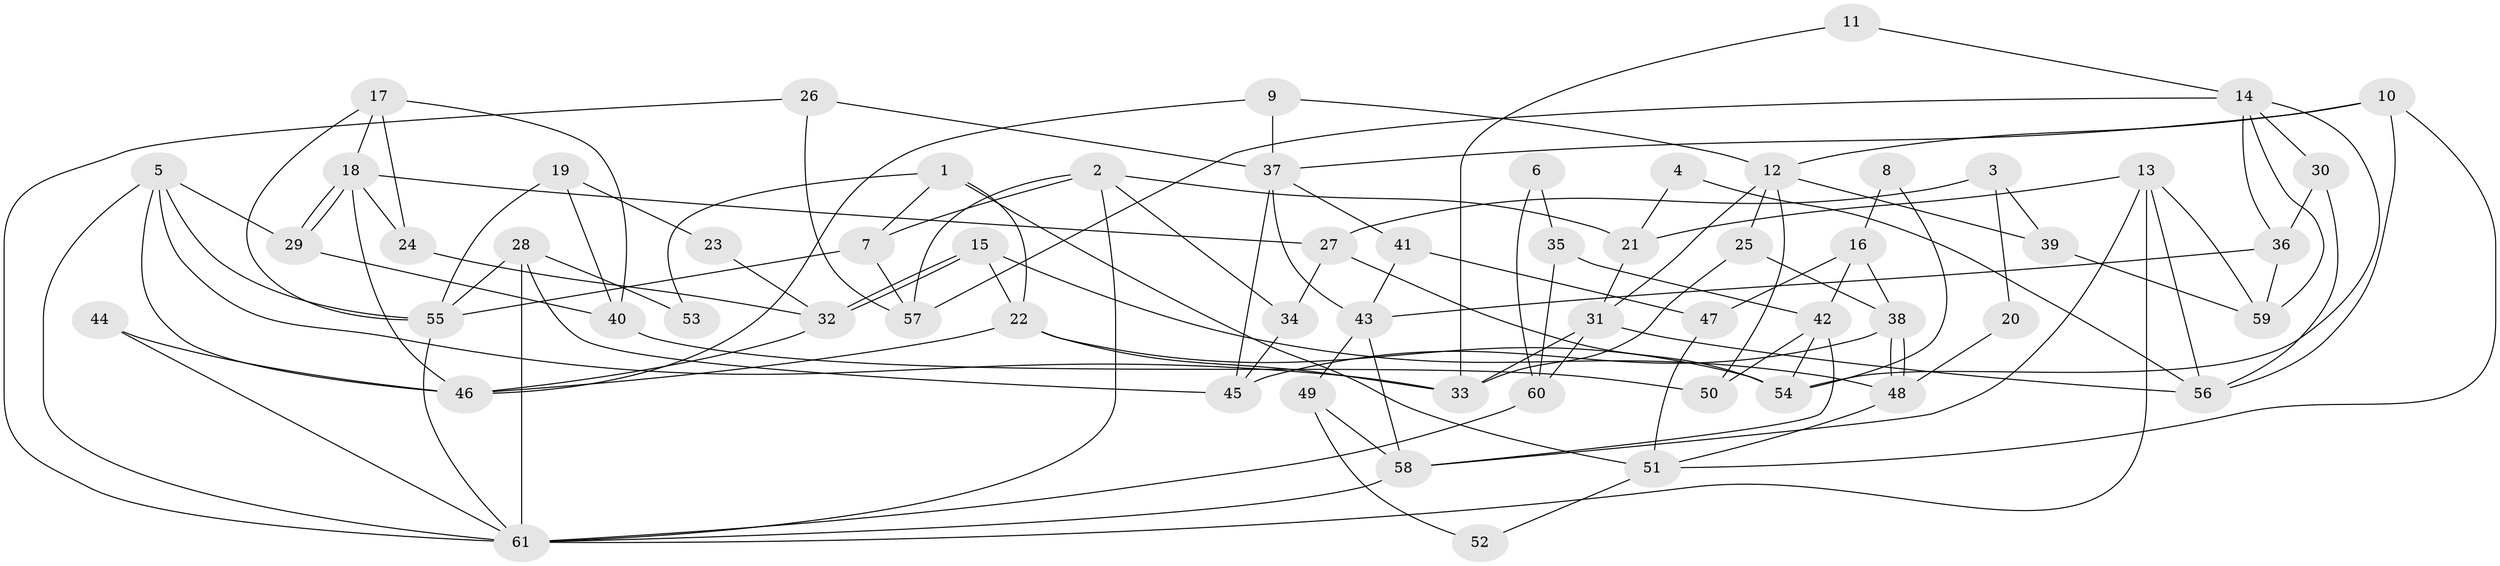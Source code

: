 // Generated by graph-tools (version 1.1) at 2025/36/03/09/25 02:36:15]
// undirected, 61 vertices, 122 edges
graph export_dot {
graph [start="1"]
  node [color=gray90,style=filled];
  1;
  2;
  3;
  4;
  5;
  6;
  7;
  8;
  9;
  10;
  11;
  12;
  13;
  14;
  15;
  16;
  17;
  18;
  19;
  20;
  21;
  22;
  23;
  24;
  25;
  26;
  27;
  28;
  29;
  30;
  31;
  32;
  33;
  34;
  35;
  36;
  37;
  38;
  39;
  40;
  41;
  42;
  43;
  44;
  45;
  46;
  47;
  48;
  49;
  50;
  51;
  52;
  53;
  54;
  55;
  56;
  57;
  58;
  59;
  60;
  61;
  1 -- 7;
  1 -- 22;
  1 -- 51;
  1 -- 53;
  2 -- 7;
  2 -- 61;
  2 -- 21;
  2 -- 34;
  2 -- 57;
  3 -- 27;
  3 -- 39;
  3 -- 20;
  4 -- 56;
  4 -- 21;
  5 -- 55;
  5 -- 46;
  5 -- 29;
  5 -- 33;
  5 -- 61;
  6 -- 35;
  6 -- 60;
  7 -- 55;
  7 -- 57;
  8 -- 54;
  8 -- 16;
  9 -- 37;
  9 -- 12;
  9 -- 46;
  10 -- 37;
  10 -- 51;
  10 -- 12;
  10 -- 56;
  11 -- 14;
  11 -- 33;
  12 -- 50;
  12 -- 25;
  12 -- 31;
  12 -- 39;
  13 -- 21;
  13 -- 58;
  13 -- 56;
  13 -- 59;
  13 -- 61;
  14 -- 57;
  14 -- 36;
  14 -- 30;
  14 -- 54;
  14 -- 59;
  15 -- 22;
  15 -- 32;
  15 -- 32;
  15 -- 48;
  16 -- 42;
  16 -- 38;
  16 -- 47;
  17 -- 18;
  17 -- 24;
  17 -- 40;
  17 -- 55;
  18 -- 27;
  18 -- 29;
  18 -- 29;
  18 -- 24;
  18 -- 46;
  19 -- 40;
  19 -- 55;
  19 -- 23;
  20 -- 48;
  21 -- 31;
  22 -- 33;
  22 -- 46;
  22 -- 54;
  23 -- 32;
  24 -- 32;
  25 -- 33;
  25 -- 38;
  26 -- 37;
  26 -- 61;
  26 -- 57;
  27 -- 54;
  27 -- 34;
  28 -- 55;
  28 -- 61;
  28 -- 45;
  28 -- 53;
  29 -- 40;
  30 -- 56;
  30 -- 36;
  31 -- 56;
  31 -- 33;
  31 -- 60;
  32 -- 46;
  34 -- 45;
  35 -- 42;
  35 -- 60;
  36 -- 59;
  36 -- 43;
  37 -- 45;
  37 -- 43;
  37 -- 41;
  38 -- 48;
  38 -- 48;
  38 -- 45;
  39 -- 59;
  40 -- 50;
  41 -- 47;
  41 -- 43;
  42 -- 58;
  42 -- 54;
  42 -- 50;
  43 -- 49;
  43 -- 58;
  44 -- 46;
  44 -- 61;
  47 -- 51;
  48 -- 51;
  49 -- 58;
  49 -- 52;
  51 -- 52;
  55 -- 61;
  58 -- 61;
  60 -- 61;
}
